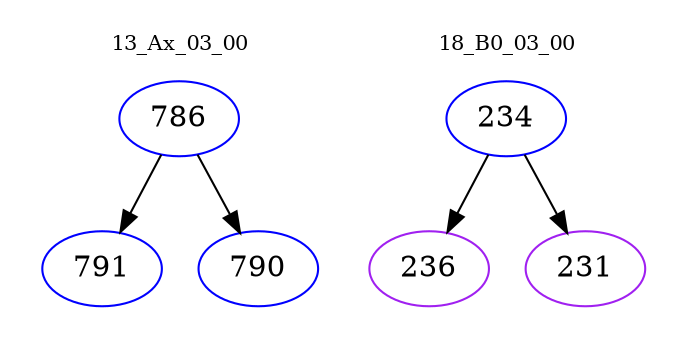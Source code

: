 digraph{
subgraph cluster_0 {
color = white
label = "13_Ax_03_00";
fontsize=10;
T0_786 [label="786", color="blue"]
T0_786 -> T0_791 [color="black"]
T0_791 [label="791", color="blue"]
T0_786 -> T0_790 [color="black"]
T0_790 [label="790", color="blue"]
}
subgraph cluster_1 {
color = white
label = "18_B0_03_00";
fontsize=10;
T1_234 [label="234", color="blue"]
T1_234 -> T1_236 [color="black"]
T1_236 [label="236", color="purple"]
T1_234 -> T1_231 [color="black"]
T1_231 [label="231", color="purple"]
}
}

